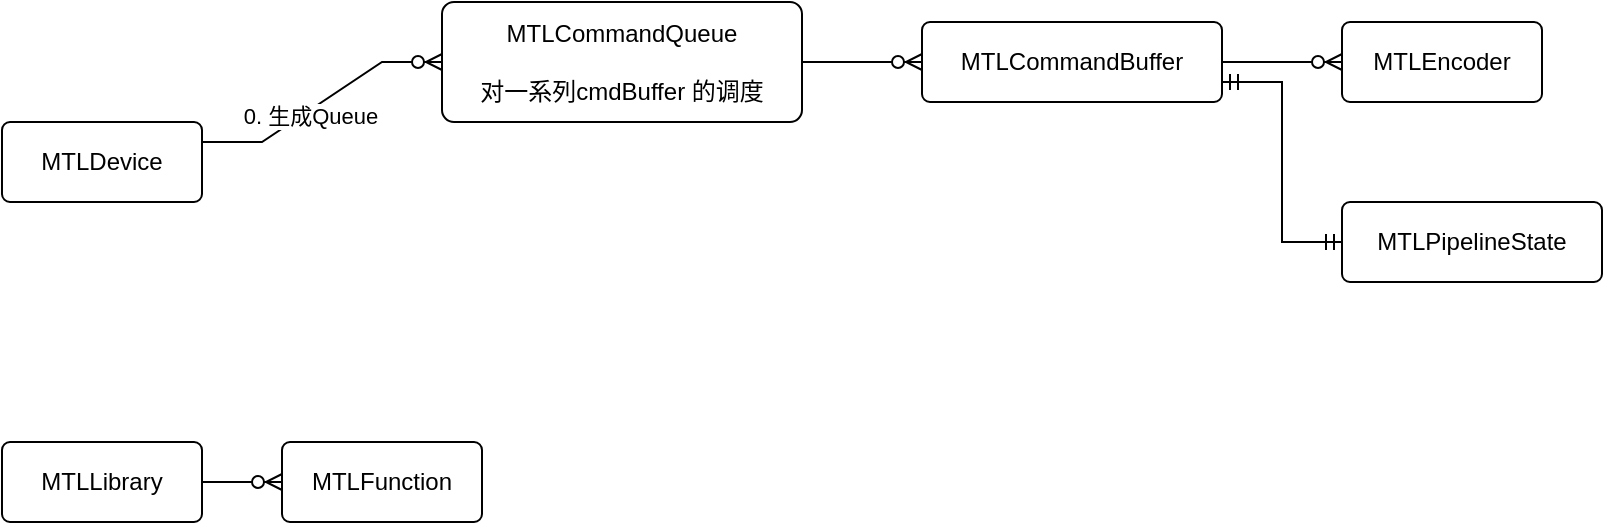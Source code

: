 <mxfile version="20.3.7" type="github">
  <diagram id="prtHgNgQTEPvFCAcTncT" name="Page-1">
    <mxGraphModel dx="827" dy="676" grid="1" gridSize="10" guides="1" tooltips="1" connect="1" arrows="1" fold="1" page="1" pageScale="1" pageWidth="1169" pageHeight="827" math="0" shadow="0">
      <root>
        <mxCell id="0" />
        <mxCell id="1" parent="0" />
        <mxCell id="D_44Kpy4mSSIxe3xdn1p-1" value="MTLDevice" style="rounded=1;arcSize=10;whiteSpace=wrap;html=1;align=center;" parent="1" vertex="1">
          <mxGeometry x="60" y="100" width="100" height="40" as="geometry" />
        </mxCell>
        <mxCell id="D_44Kpy4mSSIxe3xdn1p-2" value="MTLCommandQueue&lt;br&gt;&lt;br&gt;对一系列cmdBuffer 的调度" style="rounded=1;arcSize=10;whiteSpace=wrap;html=1;align=center;" parent="1" vertex="1">
          <mxGeometry x="280" y="40" width="180" height="60" as="geometry" />
        </mxCell>
        <mxCell id="D_44Kpy4mSSIxe3xdn1p-3" value="" style="edgeStyle=entityRelationEdgeStyle;fontSize=12;html=1;endArrow=ERzeroToMany;endFill=1;rounded=0;exitX=1;exitY=0.25;exitDx=0;exitDy=0;entryX=0;entryY=0.5;entryDx=0;entryDy=0;" parent="1" source="D_44Kpy4mSSIxe3xdn1p-1" target="D_44Kpy4mSSIxe3xdn1p-2" edge="1">
          <mxGeometry width="100" height="100" relative="1" as="geometry">
            <mxPoint x="160" y="430" as="sourcePoint" />
            <mxPoint x="310" y="260" as="targetPoint" />
          </mxGeometry>
        </mxCell>
        <mxCell id="D_44Kpy4mSSIxe3xdn1p-4" value="0. 生成Queue" style="edgeLabel;html=1;align=center;verticalAlign=middle;resizable=0;points=[];" parent="D_44Kpy4mSSIxe3xdn1p-3" vertex="1" connectable="0">
          <mxGeometry x="-0.144" y="-2" relative="1" as="geometry">
            <mxPoint x="1" as="offset" />
          </mxGeometry>
        </mxCell>
        <mxCell id="D_44Kpy4mSSIxe3xdn1p-5" value="MTLCommandBuffer" style="rounded=1;arcSize=10;whiteSpace=wrap;html=1;align=center;" parent="1" vertex="1">
          <mxGeometry x="520" y="50" width="150" height="40" as="geometry" />
        </mxCell>
        <mxCell id="D_44Kpy4mSSIxe3xdn1p-6" value="" style="edgeStyle=entityRelationEdgeStyle;fontSize=12;html=1;endArrow=ERzeroToMany;endFill=1;rounded=0;exitX=1;exitY=0.5;exitDx=0;exitDy=0;entryX=0;entryY=0.5;entryDx=0;entryDy=0;" parent="1" source="D_44Kpy4mSSIxe3xdn1p-2" target="D_44Kpy4mSSIxe3xdn1p-5" edge="1">
          <mxGeometry width="100" height="100" relative="1" as="geometry">
            <mxPoint x="390" y="270" as="sourcePoint" />
            <mxPoint x="490" y="170" as="targetPoint" />
          </mxGeometry>
        </mxCell>
        <mxCell id="D_44Kpy4mSSIxe3xdn1p-7" value="MTLEncoder" style="rounded=1;arcSize=10;whiteSpace=wrap;html=1;align=center;" parent="1" vertex="1">
          <mxGeometry x="730" y="50" width="100" height="40" as="geometry" />
        </mxCell>
        <mxCell id="D_44Kpy4mSSIxe3xdn1p-8" value="" style="edgeStyle=entityRelationEdgeStyle;fontSize=12;html=1;endArrow=ERzeroToMany;endFill=1;rounded=0;exitX=1;exitY=0.5;exitDx=0;exitDy=0;entryX=0;entryY=0.5;entryDx=0;entryDy=0;" parent="1" source="D_44Kpy4mSSIxe3xdn1p-5" target="D_44Kpy4mSSIxe3xdn1p-7" edge="1">
          <mxGeometry width="100" height="100" relative="1" as="geometry">
            <mxPoint x="700" y="220" as="sourcePoint" />
            <mxPoint x="800" y="120" as="targetPoint" />
          </mxGeometry>
        </mxCell>
        <mxCell id="7BNB9gES5nKiB7d4T-09-1" value="MTLPipelineState" style="rounded=1;arcSize=10;whiteSpace=wrap;html=1;align=center;" vertex="1" parent="1">
          <mxGeometry x="730" y="140" width="130" height="40" as="geometry" />
        </mxCell>
        <mxCell id="7BNB9gES5nKiB7d4T-09-2" value="" style="edgeStyle=entityRelationEdgeStyle;fontSize=12;html=1;endArrow=ERmandOne;startArrow=ERmandOne;rounded=0;entryX=1;entryY=0.75;entryDx=0;entryDy=0;exitX=0;exitY=0.5;exitDx=0;exitDy=0;" edge="1" parent="1" source="7BNB9gES5nKiB7d4T-09-1" target="D_44Kpy4mSSIxe3xdn1p-5">
          <mxGeometry width="100" height="100" relative="1" as="geometry">
            <mxPoint x="560" y="330" as="sourcePoint" />
            <mxPoint x="660" y="230" as="targetPoint" />
          </mxGeometry>
        </mxCell>
        <mxCell id="7BNB9gES5nKiB7d4T-09-3" value="MTLLibrary" style="rounded=1;arcSize=10;whiteSpace=wrap;html=1;align=center;" vertex="1" parent="1">
          <mxGeometry x="60" y="260" width="100" height="40" as="geometry" />
        </mxCell>
        <mxCell id="7BNB9gES5nKiB7d4T-09-4" value="MTLFunction" style="rounded=1;arcSize=10;whiteSpace=wrap;html=1;align=center;" vertex="1" parent="1">
          <mxGeometry x="200" y="260" width="100" height="40" as="geometry" />
        </mxCell>
        <mxCell id="7BNB9gES5nKiB7d4T-09-6" value="" style="edgeStyle=entityRelationEdgeStyle;fontSize=12;html=1;endArrow=ERzeroToMany;endFill=1;rounded=0;entryX=0;entryY=0.5;entryDx=0;entryDy=0;exitX=1;exitY=0.5;exitDx=0;exitDy=0;" edge="1" parent="1" source="7BNB9gES5nKiB7d4T-09-3" target="7BNB9gES5nKiB7d4T-09-4">
          <mxGeometry width="100" height="100" relative="1" as="geometry">
            <mxPoint x="130" y="500" as="sourcePoint" />
            <mxPoint x="230" y="400" as="targetPoint" />
          </mxGeometry>
        </mxCell>
      </root>
    </mxGraphModel>
  </diagram>
</mxfile>
